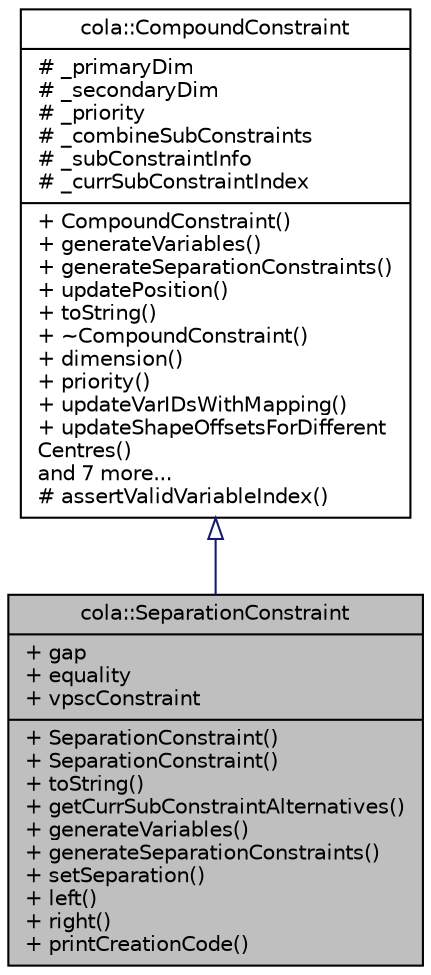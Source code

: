 digraph "cola::SeparationConstraint"
{
  edge [fontname="Helvetica",fontsize="10",labelfontname="Helvetica",labelfontsize="10"];
  node [fontname="Helvetica",fontsize="10",shape=record];
  Node0 [label="{cola::SeparationConstraint\n|+ gap\l+ equality\l+ vpscConstraint\l|+ SeparationConstraint()\l+ SeparationConstraint()\l+ toString()\l+ getCurrSubConstraintAlternatives()\l+ generateVariables()\l+ generateSeparationConstraints()\l+ setSeparation()\l+ left()\l+ right()\l+ printCreationCode()\l}",height=0.2,width=0.4,color="black", fillcolor="grey75", style="filled", fontcolor="black"];
  Node1 -> Node0 [dir="back",color="midnightblue",fontsize="10",style="solid",arrowtail="onormal",fontname="Helvetica"];
  Node1 [label="{cola::CompoundConstraint\n|# _primaryDim\l# _secondaryDim\l# _priority\l# _combineSubConstraints\l# _subConstraintInfo\l# _currSubConstraintIndex\l|+ CompoundConstraint()\l+ generateVariables()\l+ generateSeparationConstraints()\l+ updatePosition()\l+ toString()\l+ ~CompoundConstraint()\l+ dimension()\l+ priority()\l+ updateVarIDsWithMapping()\l+ updateShapeOffsetsForDifferent\lCentres()\land 7 more...\l# assertValidVariableIndex()\l}",height=0.2,width=0.4,color="black", fillcolor="white", style="filled",URL="$classcola_1_1CompoundConstraint.html",tooltip="An abstract base class for all high-level compound constraints. "];
}
